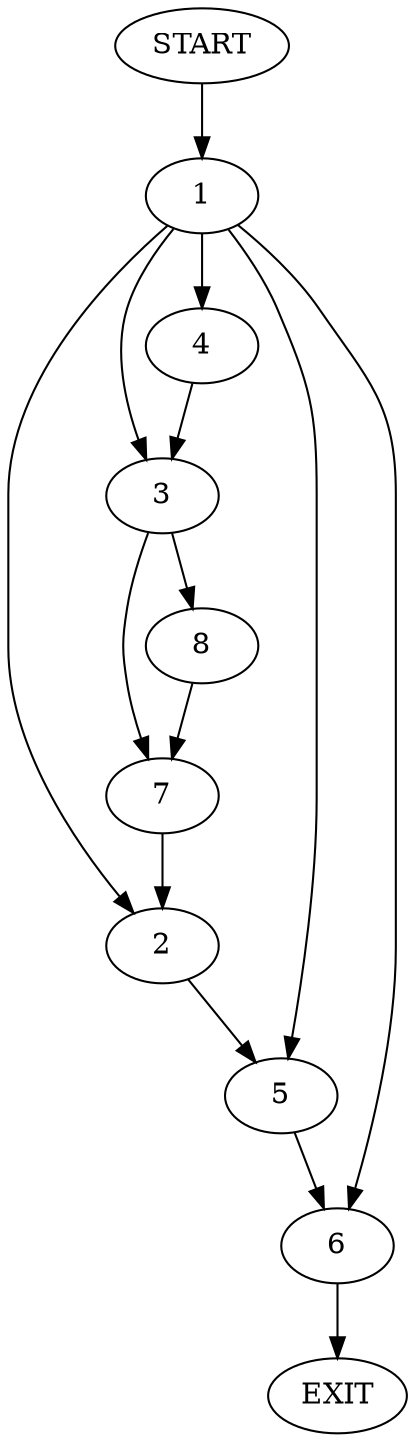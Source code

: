 digraph {
0 [label="START"]
9 [label="EXIT"]
0 -> 1
1 -> 2
1 -> 3
1 -> 4
1 -> 5
1 -> 6
4 -> 3
6 -> 9
5 -> 6
2 -> 5
3 -> 7
3 -> 8
8 -> 7
7 -> 2
}
